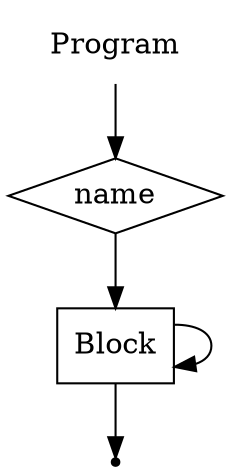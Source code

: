digraph Program {
  start [label="Program" shape=plaintext];
  A [label="name" shape=diamond];
  B [label="Block" shape=box];
  end [label="" shape=point];

  start -> A;
  A -> B;
  B -> B;
  B -> end;
}